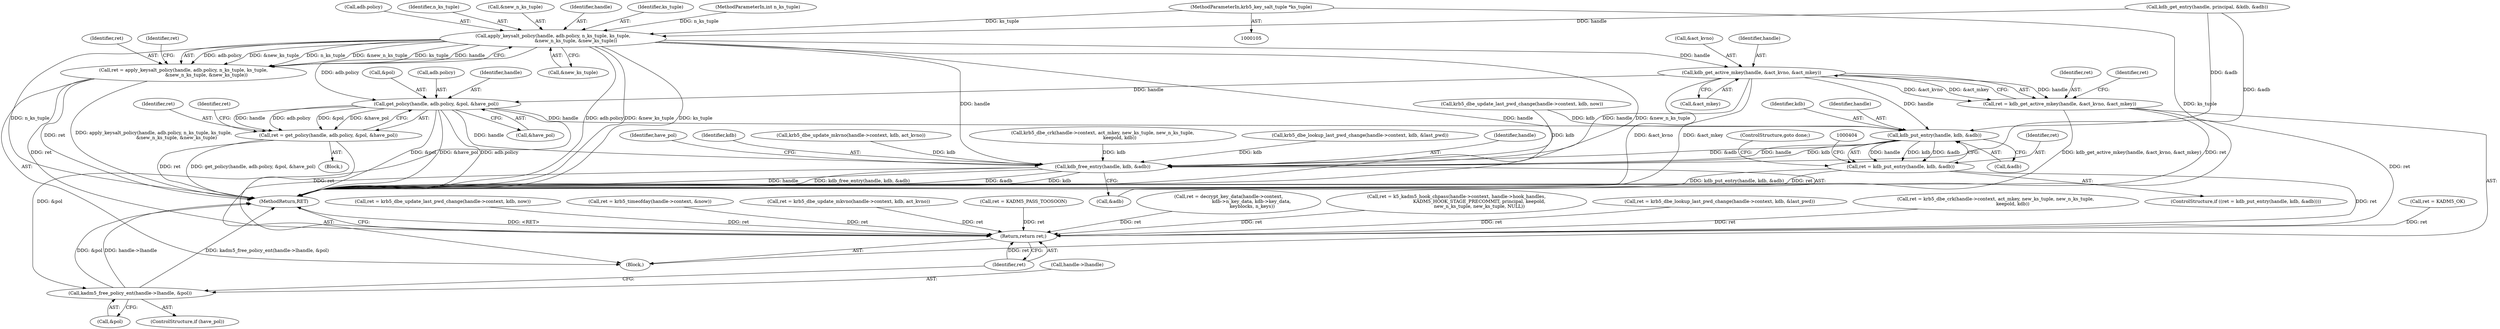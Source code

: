 digraph "0_krb5_af0ed4df4dfae762ab5fb605f5a0c8f59cb4f6ca@pointer" {
"1000110" [label="(MethodParameterIn,krb5_key_salt_tuple *ks_tuple)"];
"1000170" [label="(Call,apply_keysalt_policy(handle, adb.policy, n_ks_tuple, ks_tuple,\n                               &new_n_ks_tuple, &new_ks_tuple))"];
"1000168" [label="(Call,ret = apply_keysalt_policy(handle, adb.policy, n_ks_tuple, ks_tuple,\n                               &new_n_ks_tuple, &new_ks_tuple))"];
"1000437" [label="(Return,return ret;)"];
"1000201" [label="(Call,kdb_get_active_mkey(handle, &act_kvno, &act_mkey))"];
"1000199" [label="(Call,ret = kdb_get_active_mkey(handle, &act_kvno, &act_mkey))"];
"1000260" [label="(Call,get_policy(handle, adb.policy, &pol, &have_pol))"];
"1000258" [label="(Call,ret = get_policy(handle, adb.policy, &pol, &have_pol))"];
"1000397" [label="(Call,kdb_put_entry(handle, kdb, &adb))"];
"1000395" [label="(Call,ret = kdb_put_entry(handle, kdb, &adb))"];
"1000424" [label="(Call,kdb_free_entry(handle, kdb, &adb))"];
"1000431" [label="(Call,kadm5_free_policy_ent(handle->lhandle, &pol))"];
"1000394" [label="(ControlStructure,if ((ret = kdb_put_entry(handle, kdb, &adb))))"];
"1000169" [label="(Identifier,ret)"];
"1000172" [label="(Call,adb.policy)"];
"1000424" [label="(Call,kdb_free_entry(handle, kdb, &adb))"];
"1000113" [label="(Block,)"];
"1000199" [label="(Call,ret = kdb_get_active_mkey(handle, &act_kvno, &act_mkey))"];
"1000418" [label="(Call,ret = KADM5_OK)"];
"1000397" [label="(Call,kdb_put_entry(handle, kdb, &adb))"];
"1000265" [label="(Call,&pol)"];
"1000431" [label="(Call,kadm5_free_policy_ent(handle->lhandle, &pol))"];
"1000175" [label="(Identifier,n_ks_tuple)"];
"1000212" [label="(Call,krb5_dbe_crk(handle->context, act_mkey, new_ks_tuple, new_n_ks_tuple,\n                       keepold, kdb))"];
"1000435" [label="(Call,&pol)"];
"1000257" [label="(Block,)"];
"1000400" [label="(Call,&adb)"];
"1000277" [label="(Call,krb5_dbe_lookup_last_pwd_change(handle->context, kdb, &last_pwd))"];
"1000333" [label="(Call,ret = krb5_dbe_update_last_pwd_change(handle->context, kdb, now))"];
"1000398" [label="(Identifier,handle)"];
"1000425" [label="(Identifier,handle)"];
"1000200" [label="(Identifier,ret)"];
"1000262" [label="(Call,adb.policy)"];
"1000205" [label="(Call,&act_mkey)"];
"1000426" [label="(Identifier,kdb)"];
"1000427" [label="(Call,&adb)"];
"1000437" [label="(Return,return ret;)"];
"1000177" [label="(Call,&new_n_ks_tuple)"];
"1000182" [label="(Identifier,ret)"];
"1000179" [label="(Call,&new_ks_tuple)"];
"1000226" [label="(Call,krb5_dbe_update_mkvno(handle->context, kdb, act_kvno))"];
"1000240" [label="(Call,ret = krb5_timeofday(handle->context, &now))"];
"1000261" [label="(Identifier,handle)"];
"1000429" [label="(ControlStructure,if (have_pol))"];
"1000171" [label="(Identifier,handle)"];
"1000438" [label="(Identifier,ret)"];
"1000110" [label="(MethodParameterIn,krb5_key_salt_tuple *ks_tuple)"];
"1000259" [label="(Identifier,ret)"];
"1000208" [label="(Identifier,ret)"];
"1000202" [label="(Identifier,handle)"];
"1000201" [label="(Call,kdb_get_active_mkey(handle, &act_kvno, &act_mkey))"];
"1000432" [label="(Call,handle->lhandle)"];
"1000168" [label="(Call,ret = apply_keysalt_policy(handle, adb.policy, n_ks_tuple, ks_tuple,\n                               &new_n_ks_tuple, &new_ks_tuple))"];
"1000399" [label="(Identifier,kdb)"];
"1000396" [label="(Identifier,ret)"];
"1000159" [label="(Call,kdb_get_entry(handle, principal, &kdb, &adb))"];
"1000335" [label="(Call,krb5_dbe_update_last_pwd_change(handle->context, kdb, now))"];
"1000224" [label="(Call,ret = krb5_dbe_update_mkvno(handle->context, kdb, act_kvno))"];
"1000170" [label="(Call,apply_keysalt_policy(handle, adb.policy, n_ks_tuple, ks_tuple,\n                               &new_n_ks_tuple, &new_ks_tuple))"];
"1000303" [label="(Call,ret = KADM5_PASS_TOOSOON)"];
"1000352" [label="(Call,ret = decrypt_key_data(handle->context,\n                               kdb->n_key_data, kdb->key_data,\n                                keyblocks, n_keys))"];
"1000176" [label="(Identifier,ks_tuple)"];
"1000260" [label="(Call,get_policy(handle, adb.policy, &pol, &have_pol))"];
"1000258" [label="(Call,ret = get_policy(handle, adb.policy, &pol, &have_pol))"];
"1000376" [label="(Call,ret = k5_kadm5_hook_chpass(handle->context, handle->hook_handles,\n                               KADM5_HOOK_STAGE_PRECOMMIT, principal, keepold,\n                               new_n_ks_tuple, new_ks_tuple, NULL))"];
"1000267" [label="(Call,&have_pol)"];
"1000402" [label="(ControlStructure,goto done;)"];
"1000275" [label="(Call,ret = krb5_dbe_lookup_last_pwd_change(handle->context, kdb, &last_pwd))"];
"1000439" [label="(MethodReturn,RET)"];
"1000109" [label="(MethodParameterIn,int n_ks_tuple)"];
"1000270" [label="(Identifier,ret)"];
"1000203" [label="(Call,&act_kvno)"];
"1000395" [label="(Call,ret = kdb_put_entry(handle, kdb, &adb))"];
"1000430" [label="(Identifier,have_pol)"];
"1000210" [label="(Call,ret = krb5_dbe_crk(handle->context, act_mkey, new_ks_tuple, new_n_ks_tuple,\n                       keepold, kdb))"];
"1000110" -> "1000105"  [label="AST: "];
"1000110" -> "1000439"  [label="DDG: ks_tuple"];
"1000110" -> "1000170"  [label="DDG: ks_tuple"];
"1000170" -> "1000168"  [label="AST: "];
"1000170" -> "1000179"  [label="CFG: "];
"1000171" -> "1000170"  [label="AST: "];
"1000172" -> "1000170"  [label="AST: "];
"1000175" -> "1000170"  [label="AST: "];
"1000176" -> "1000170"  [label="AST: "];
"1000177" -> "1000170"  [label="AST: "];
"1000179" -> "1000170"  [label="AST: "];
"1000168" -> "1000170"  [label="CFG: "];
"1000170" -> "1000439"  [label="DDG: adb.policy"];
"1000170" -> "1000439"  [label="DDG: &new_ks_tuple"];
"1000170" -> "1000439"  [label="DDG: ks_tuple"];
"1000170" -> "1000439"  [label="DDG: handle"];
"1000170" -> "1000439"  [label="DDG: &new_n_ks_tuple"];
"1000170" -> "1000439"  [label="DDG: n_ks_tuple"];
"1000170" -> "1000168"  [label="DDG: adb.policy"];
"1000170" -> "1000168"  [label="DDG: &new_ks_tuple"];
"1000170" -> "1000168"  [label="DDG: n_ks_tuple"];
"1000170" -> "1000168"  [label="DDG: &new_n_ks_tuple"];
"1000170" -> "1000168"  [label="DDG: ks_tuple"];
"1000170" -> "1000168"  [label="DDG: handle"];
"1000159" -> "1000170"  [label="DDG: handle"];
"1000109" -> "1000170"  [label="DDG: n_ks_tuple"];
"1000170" -> "1000201"  [label="DDG: handle"];
"1000170" -> "1000260"  [label="DDG: adb.policy"];
"1000170" -> "1000424"  [label="DDG: handle"];
"1000168" -> "1000113"  [label="AST: "];
"1000169" -> "1000168"  [label="AST: "];
"1000182" -> "1000168"  [label="CFG: "];
"1000168" -> "1000439"  [label="DDG: ret"];
"1000168" -> "1000439"  [label="DDG: apply_keysalt_policy(handle, adb.policy, n_ks_tuple, ks_tuple,\n                               &new_n_ks_tuple, &new_ks_tuple)"];
"1000168" -> "1000437"  [label="DDG: ret"];
"1000437" -> "1000113"  [label="AST: "];
"1000437" -> "1000438"  [label="CFG: "];
"1000438" -> "1000437"  [label="AST: "];
"1000439" -> "1000437"  [label="CFG: "];
"1000437" -> "1000439"  [label="DDG: <RET>"];
"1000438" -> "1000437"  [label="DDG: ret"];
"1000333" -> "1000437"  [label="DDG: ret"];
"1000224" -> "1000437"  [label="DDG: ret"];
"1000376" -> "1000437"  [label="DDG: ret"];
"1000199" -> "1000437"  [label="DDG: ret"];
"1000352" -> "1000437"  [label="DDG: ret"];
"1000275" -> "1000437"  [label="DDG: ret"];
"1000210" -> "1000437"  [label="DDG: ret"];
"1000418" -> "1000437"  [label="DDG: ret"];
"1000240" -> "1000437"  [label="DDG: ret"];
"1000258" -> "1000437"  [label="DDG: ret"];
"1000395" -> "1000437"  [label="DDG: ret"];
"1000303" -> "1000437"  [label="DDG: ret"];
"1000201" -> "1000199"  [label="AST: "];
"1000201" -> "1000205"  [label="CFG: "];
"1000202" -> "1000201"  [label="AST: "];
"1000203" -> "1000201"  [label="AST: "];
"1000205" -> "1000201"  [label="AST: "];
"1000199" -> "1000201"  [label="CFG: "];
"1000201" -> "1000439"  [label="DDG: &act_kvno"];
"1000201" -> "1000439"  [label="DDG: &act_mkey"];
"1000201" -> "1000199"  [label="DDG: handle"];
"1000201" -> "1000199"  [label="DDG: &act_kvno"];
"1000201" -> "1000199"  [label="DDG: &act_mkey"];
"1000201" -> "1000260"  [label="DDG: handle"];
"1000201" -> "1000397"  [label="DDG: handle"];
"1000201" -> "1000424"  [label="DDG: handle"];
"1000199" -> "1000113"  [label="AST: "];
"1000200" -> "1000199"  [label="AST: "];
"1000208" -> "1000199"  [label="CFG: "];
"1000199" -> "1000439"  [label="DDG: kdb_get_active_mkey(handle, &act_kvno, &act_mkey)"];
"1000199" -> "1000439"  [label="DDG: ret"];
"1000260" -> "1000258"  [label="AST: "];
"1000260" -> "1000267"  [label="CFG: "];
"1000261" -> "1000260"  [label="AST: "];
"1000262" -> "1000260"  [label="AST: "];
"1000265" -> "1000260"  [label="AST: "];
"1000267" -> "1000260"  [label="AST: "];
"1000258" -> "1000260"  [label="CFG: "];
"1000260" -> "1000439"  [label="DDG: &pol"];
"1000260" -> "1000439"  [label="DDG: &have_pol"];
"1000260" -> "1000439"  [label="DDG: adb.policy"];
"1000260" -> "1000258"  [label="DDG: handle"];
"1000260" -> "1000258"  [label="DDG: adb.policy"];
"1000260" -> "1000258"  [label="DDG: &pol"];
"1000260" -> "1000258"  [label="DDG: &have_pol"];
"1000260" -> "1000397"  [label="DDG: handle"];
"1000260" -> "1000424"  [label="DDG: handle"];
"1000260" -> "1000431"  [label="DDG: &pol"];
"1000258" -> "1000257"  [label="AST: "];
"1000259" -> "1000258"  [label="AST: "];
"1000270" -> "1000258"  [label="CFG: "];
"1000258" -> "1000439"  [label="DDG: ret"];
"1000258" -> "1000439"  [label="DDG: get_policy(handle, adb.policy, &pol, &have_pol)"];
"1000397" -> "1000395"  [label="AST: "];
"1000397" -> "1000400"  [label="CFG: "];
"1000398" -> "1000397"  [label="AST: "];
"1000399" -> "1000397"  [label="AST: "];
"1000400" -> "1000397"  [label="AST: "];
"1000395" -> "1000397"  [label="CFG: "];
"1000397" -> "1000395"  [label="DDG: handle"];
"1000397" -> "1000395"  [label="DDG: kdb"];
"1000397" -> "1000395"  [label="DDG: &adb"];
"1000335" -> "1000397"  [label="DDG: kdb"];
"1000159" -> "1000397"  [label="DDG: &adb"];
"1000397" -> "1000424"  [label="DDG: handle"];
"1000397" -> "1000424"  [label="DDG: kdb"];
"1000397" -> "1000424"  [label="DDG: &adb"];
"1000395" -> "1000394"  [label="AST: "];
"1000396" -> "1000395"  [label="AST: "];
"1000402" -> "1000395"  [label="CFG: "];
"1000404" -> "1000395"  [label="CFG: "];
"1000395" -> "1000439"  [label="DDG: ret"];
"1000395" -> "1000439"  [label="DDG: kdb_put_entry(handle, kdb, &adb)"];
"1000424" -> "1000113"  [label="AST: "];
"1000424" -> "1000427"  [label="CFG: "];
"1000425" -> "1000424"  [label="AST: "];
"1000426" -> "1000424"  [label="AST: "];
"1000427" -> "1000424"  [label="AST: "];
"1000430" -> "1000424"  [label="CFG: "];
"1000424" -> "1000439"  [label="DDG: &adb"];
"1000424" -> "1000439"  [label="DDG: kdb"];
"1000424" -> "1000439"  [label="DDG: handle"];
"1000424" -> "1000439"  [label="DDG: kdb_free_entry(handle, kdb, &adb)"];
"1000335" -> "1000424"  [label="DDG: kdb"];
"1000277" -> "1000424"  [label="DDG: kdb"];
"1000226" -> "1000424"  [label="DDG: kdb"];
"1000212" -> "1000424"  [label="DDG: kdb"];
"1000159" -> "1000424"  [label="DDG: &adb"];
"1000431" -> "1000429"  [label="AST: "];
"1000431" -> "1000435"  [label="CFG: "];
"1000432" -> "1000431"  [label="AST: "];
"1000435" -> "1000431"  [label="AST: "];
"1000438" -> "1000431"  [label="CFG: "];
"1000431" -> "1000439"  [label="DDG: handle->lhandle"];
"1000431" -> "1000439"  [label="DDG: kadm5_free_policy_ent(handle->lhandle, &pol)"];
"1000431" -> "1000439"  [label="DDG: &pol"];
}
